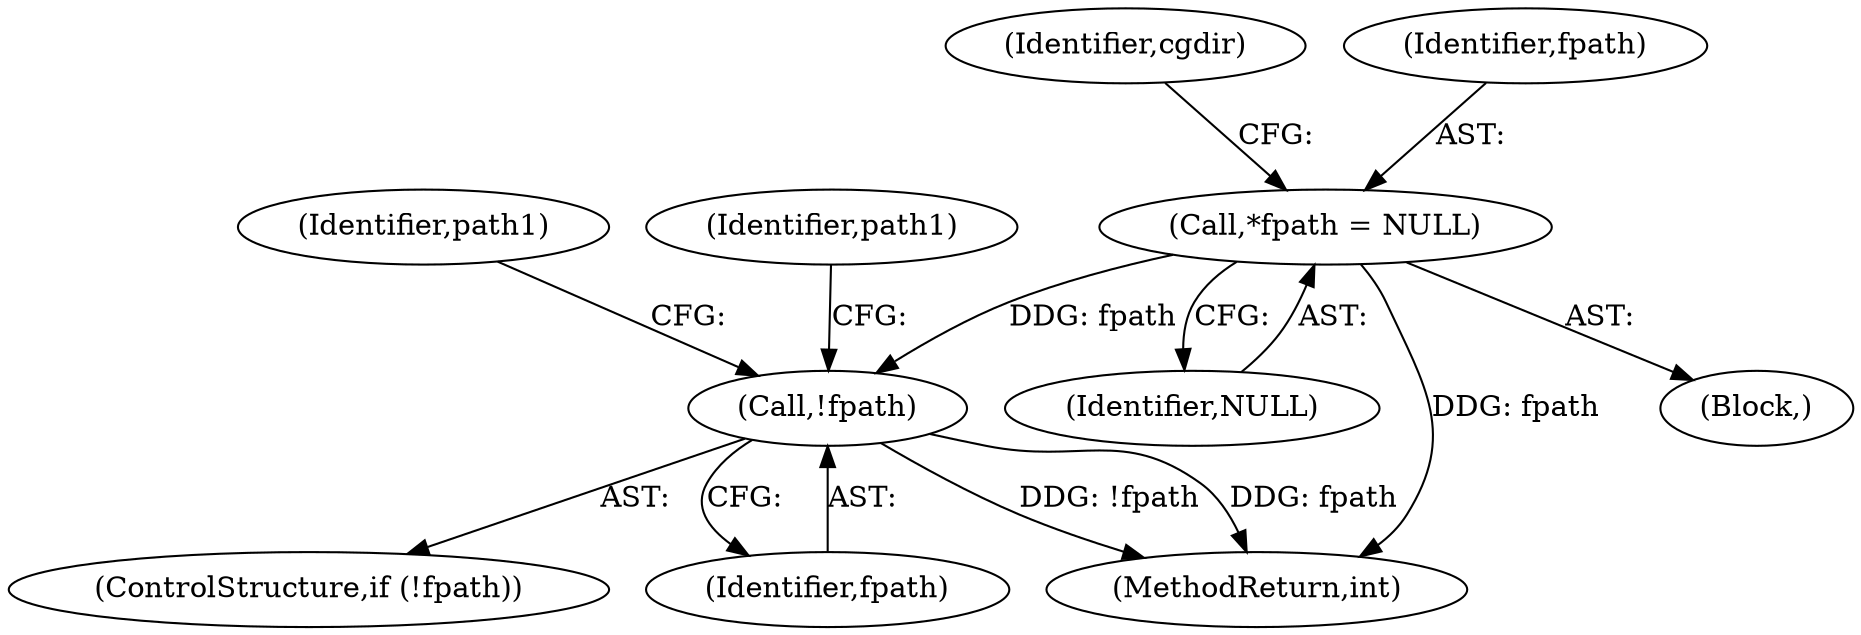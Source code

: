digraph "0_lxcfs_a8b6c3e0537e90fba3c55910fd1b7229d54a60a7_1@pointer" {
"1000109" [label="(Call,*fpath = NULL)"];
"1000154" [label="(Call,!fpath)"];
"1000115" [label="(Identifier,cgdir)"];
"1000154" [label="(Call,!fpath)"];
"1000153" [label="(ControlStructure,if (!fpath))"];
"1000155" [label="(Identifier,fpath)"];
"1000157" [label="(Identifier,path1)"];
"1000111" [label="(Identifier,NULL)"];
"1000109" [label="(Call,*fpath = NULL)"];
"1000213" [label="(MethodReturn,int)"];
"1000110" [label="(Identifier,fpath)"];
"1000103" [label="(Block,)"];
"1000161" [label="(Identifier,path1)"];
"1000109" -> "1000103"  [label="AST: "];
"1000109" -> "1000111"  [label="CFG: "];
"1000110" -> "1000109"  [label="AST: "];
"1000111" -> "1000109"  [label="AST: "];
"1000115" -> "1000109"  [label="CFG: "];
"1000109" -> "1000213"  [label="DDG: fpath"];
"1000109" -> "1000154"  [label="DDG: fpath"];
"1000154" -> "1000153"  [label="AST: "];
"1000154" -> "1000155"  [label="CFG: "];
"1000155" -> "1000154"  [label="AST: "];
"1000157" -> "1000154"  [label="CFG: "];
"1000161" -> "1000154"  [label="CFG: "];
"1000154" -> "1000213"  [label="DDG: !fpath"];
"1000154" -> "1000213"  [label="DDG: fpath"];
}
